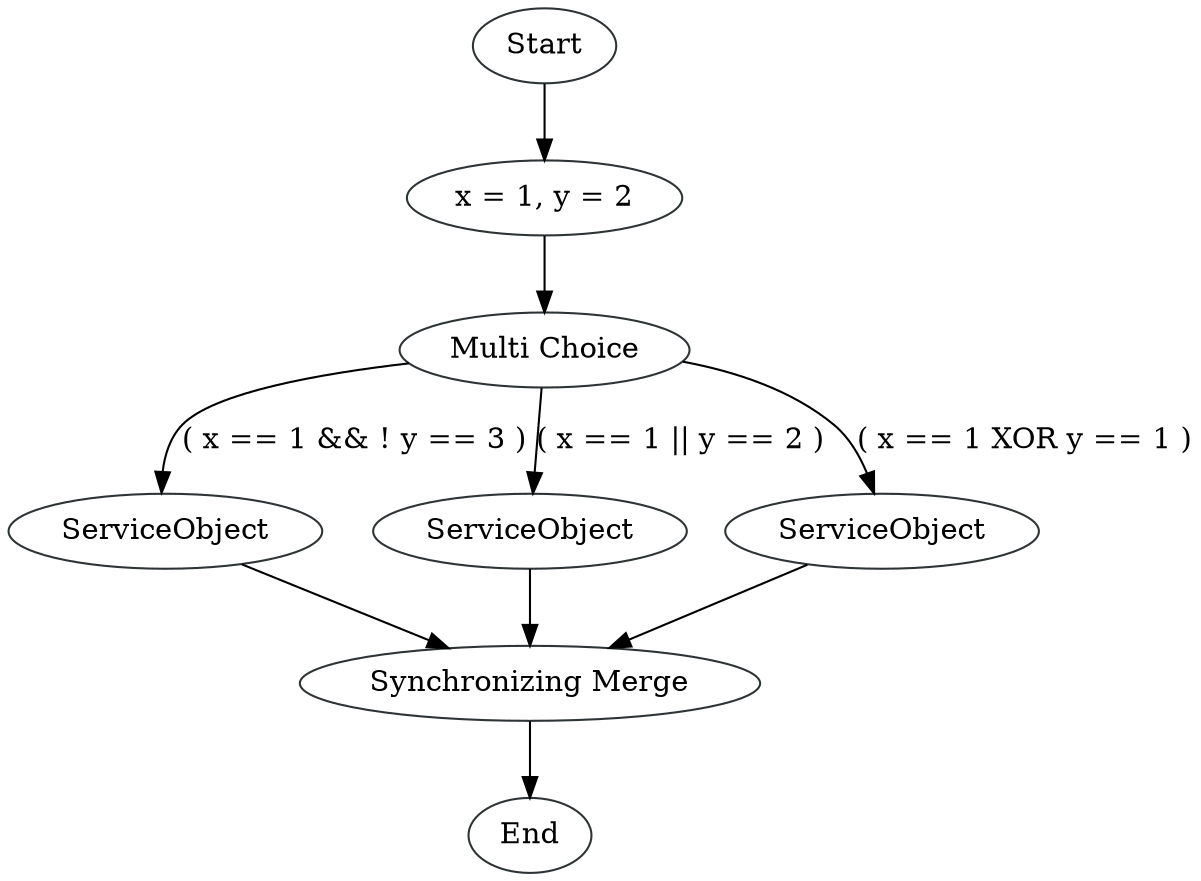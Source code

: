 digraph MultiChoiceSynchronizingMerge {
node1 [label="Start", color="#2e3436"]
node3 [label="x = 1, y = 2", color="#2e3436"]
node4 [label="Multi Choice", color="#2e3436"]
node5 [label="ServiceObject", color="#2e3436"]
node6 [label="Synchronizing Merge", color="#2e3436"]
node2 [label="End", color="#2e3436"]
node7 [label="ServiceObject", color="#2e3436"]
node8 [label="ServiceObject", color="#2e3436"]

node1 -> node3
node3 -> node4
node4 -> node5 [label="( x == 1 && ! y == 3 )"]
node4 -> node7 [label="( x == 1 || y == 2 )"]
node4 -> node8 [label="( x == 1 XOR y == 1 )"]
node5 -> node6
node6 -> node2
node7 -> node6
node8 -> node6
}
